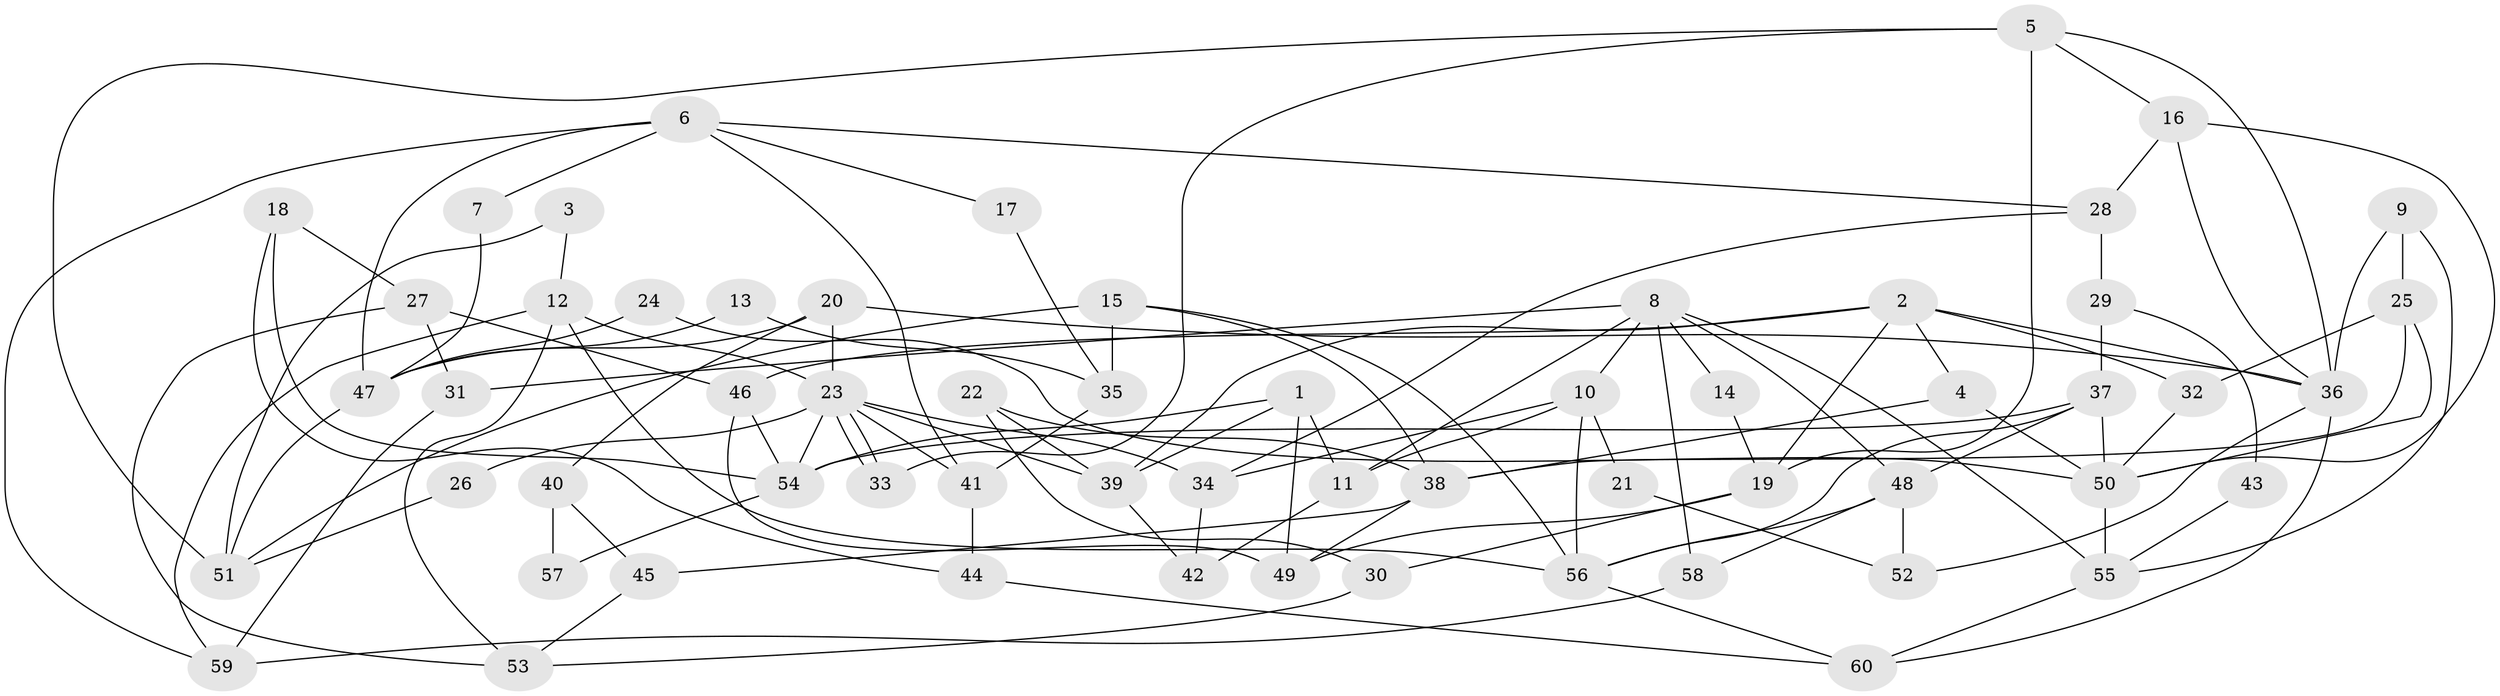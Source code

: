 // coarse degree distribution, {4: 0.10256410256410256, 8: 0.10256410256410256, 5: 0.23076923076923078, 3: 0.23076923076923078, 7: 0.07692307692307693, 2: 0.1282051282051282, 9: 0.07692307692307693, 6: 0.05128205128205128}
// Generated by graph-tools (version 1.1) at 2025/23/03/03/25 07:23:59]
// undirected, 60 vertices, 120 edges
graph export_dot {
graph [start="1"]
  node [color=gray90,style=filled];
  1;
  2;
  3;
  4;
  5;
  6;
  7;
  8;
  9;
  10;
  11;
  12;
  13;
  14;
  15;
  16;
  17;
  18;
  19;
  20;
  21;
  22;
  23;
  24;
  25;
  26;
  27;
  28;
  29;
  30;
  31;
  32;
  33;
  34;
  35;
  36;
  37;
  38;
  39;
  40;
  41;
  42;
  43;
  44;
  45;
  46;
  47;
  48;
  49;
  50;
  51;
  52;
  53;
  54;
  55;
  56;
  57;
  58;
  59;
  60;
  1 -- 54;
  1 -- 11;
  1 -- 39;
  1 -- 49;
  2 -- 36;
  2 -- 39;
  2 -- 4;
  2 -- 19;
  2 -- 32;
  2 -- 46;
  3 -- 51;
  3 -- 12;
  4 -- 38;
  4 -- 50;
  5 -- 36;
  5 -- 16;
  5 -- 19;
  5 -- 33;
  5 -- 51;
  6 -- 59;
  6 -- 47;
  6 -- 7;
  6 -- 17;
  6 -- 28;
  6 -- 41;
  7 -- 47;
  8 -- 11;
  8 -- 48;
  8 -- 10;
  8 -- 14;
  8 -- 31;
  8 -- 55;
  8 -- 58;
  9 -- 55;
  9 -- 25;
  9 -- 36;
  10 -- 34;
  10 -- 11;
  10 -- 21;
  10 -- 56;
  11 -- 42;
  12 -- 59;
  12 -- 56;
  12 -- 23;
  12 -- 53;
  13 -- 47;
  13 -- 35;
  14 -- 19;
  15 -- 56;
  15 -- 38;
  15 -- 35;
  15 -- 51;
  16 -- 50;
  16 -- 36;
  16 -- 28;
  17 -- 35;
  18 -- 54;
  18 -- 27;
  18 -- 44;
  19 -- 30;
  19 -- 49;
  20 -- 36;
  20 -- 23;
  20 -- 40;
  20 -- 47;
  21 -- 52;
  22 -- 39;
  22 -- 38;
  22 -- 30;
  23 -- 33;
  23 -- 33;
  23 -- 26;
  23 -- 34;
  23 -- 39;
  23 -- 41;
  23 -- 54;
  24 -- 47;
  24 -- 50;
  25 -- 32;
  25 -- 50;
  25 -- 38;
  26 -- 51;
  27 -- 53;
  27 -- 46;
  27 -- 31;
  28 -- 29;
  28 -- 34;
  29 -- 37;
  29 -- 43;
  30 -- 53;
  31 -- 59;
  32 -- 50;
  34 -- 42;
  35 -- 41;
  36 -- 60;
  36 -- 52;
  37 -- 50;
  37 -- 54;
  37 -- 48;
  37 -- 56;
  38 -- 49;
  38 -- 45;
  39 -- 42;
  40 -- 45;
  40 -- 57;
  41 -- 44;
  43 -- 55;
  44 -- 60;
  45 -- 53;
  46 -- 49;
  46 -- 54;
  47 -- 51;
  48 -- 56;
  48 -- 52;
  48 -- 58;
  50 -- 55;
  54 -- 57;
  55 -- 60;
  56 -- 60;
  58 -- 59;
}
